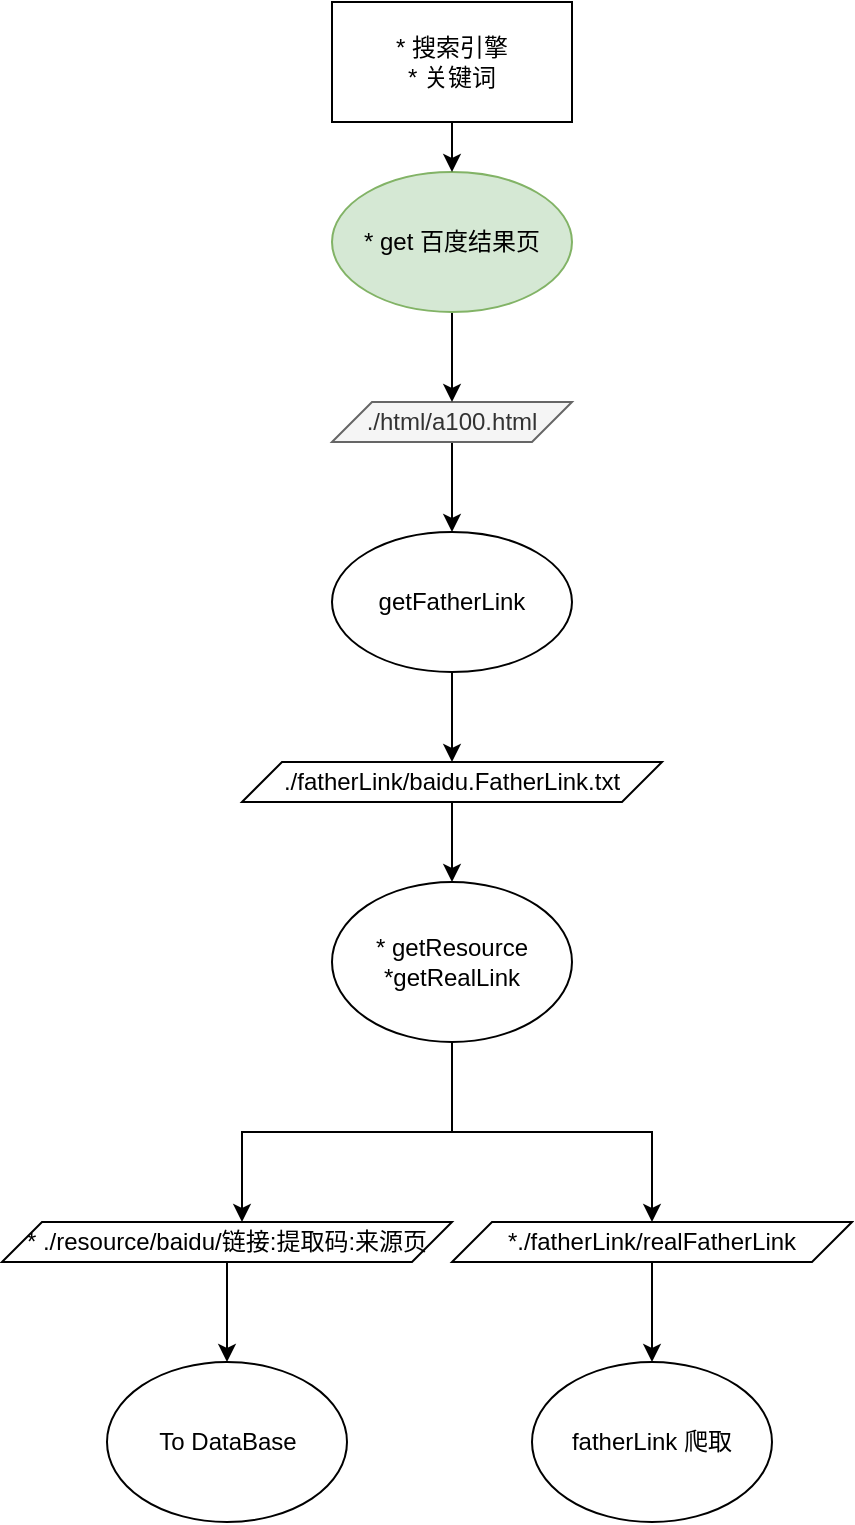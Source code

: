 <mxfile version="13.5.7" type="device" pages="2"><diagram id="xXHKPW1uAIN85bXgwTde" name="0 层"><mxGraphModel dx="2253" dy="818" grid="1" gridSize="10" guides="1" tooltips="1" connect="1" arrows="1" fold="1" page="1" pageScale="1" pageWidth="827" pageHeight="1169" math="0" shadow="0"><root><mxCell id="0"/><mxCell id="1" parent="0"/><mxCell id="9cq1VYL8Cy6NVIR_iQf8-138" value="" style="edgeStyle=orthogonalEdgeStyle;rounded=0;orthogonalLoop=1;jettySize=auto;html=1;" edge="1" parent="1" source="9cq1VYL8Cy6NVIR_iQf8-129" target="9cq1VYL8Cy6NVIR_iQf8-135"><mxGeometry relative="1" as="geometry"/></mxCell><mxCell id="9cq1VYL8Cy6NVIR_iQf8-129" value="./html/a100.html" style="shape=parallelogram;perimeter=parallelogramPerimeter;whiteSpace=wrap;html=1;fixedSize=1;rounded=0;shadow=0;glass=0;sketch=0;fillColor=#f5f5f5;strokeColor=#666666;fontColor=#333333;" vertex="1" parent="1"><mxGeometry x="25" y="300" width="120" height="20" as="geometry"/></mxCell><mxCell id="9cq1VYL8Cy6NVIR_iQf8-136" value="" style="edgeStyle=orthogonalEdgeStyle;rounded=0;orthogonalLoop=1;jettySize=auto;html=1;entryX=0.5;entryY=0;entryDx=0;entryDy=0;" edge="1" parent="1" source="9cq1VYL8Cy6NVIR_iQf8-130" target="9cq1VYL8Cy6NVIR_iQf8-129"><mxGeometry relative="1" as="geometry"><mxPoint x="130" y="320" as="targetPoint"/></mxGeometry></mxCell><mxCell id="9cq1VYL8Cy6NVIR_iQf8-130" value="* get 百度结果页" style="ellipse;whiteSpace=wrap;html=1;rounded=0;shadow=0;glass=0;sketch=0;fillColor=#d5e8d4;strokeColor=#82b366;" vertex="1" parent="1"><mxGeometry x="25" y="185" width="120" height="70" as="geometry"/></mxCell><mxCell id="9cq1VYL8Cy6NVIR_iQf8-137" value="" style="edgeStyle=orthogonalEdgeStyle;rounded=0;orthogonalLoop=1;jettySize=auto;html=1;" edge="1" parent="1" source="9cq1VYL8Cy6NVIR_iQf8-133" target="9cq1VYL8Cy6NVIR_iQf8-130"><mxGeometry relative="1" as="geometry"/></mxCell><mxCell id="9cq1VYL8Cy6NVIR_iQf8-133" value="* 搜索引擎&lt;br&gt;* 关键词" style="rounded=0;whiteSpace=wrap;html=1;shadow=0;glass=0;sketch=0;" vertex="1" parent="1"><mxGeometry x="25" y="100" width="120" height="60" as="geometry"/></mxCell><mxCell id="9cq1VYL8Cy6NVIR_iQf8-140" value="" style="edgeStyle=orthogonalEdgeStyle;rounded=0;orthogonalLoop=1;jettySize=auto;html=1;" edge="1" parent="1" source="9cq1VYL8Cy6NVIR_iQf8-135" target="9cq1VYL8Cy6NVIR_iQf8-139"><mxGeometry relative="1" as="geometry"/></mxCell><UserObject label="getFatherLink" link="data:page/id,d69NyWgBPbsS9NyhRdS7" id="9cq1VYL8Cy6NVIR_iQf8-135"><mxCell style="ellipse;whiteSpace=wrap;html=1;rounded=0;shadow=0;glass=0;sketch=0;" vertex="1" parent="1"><mxGeometry x="25" y="365" width="120" height="70" as="geometry"/></mxCell></UserObject><mxCell id="9cq1VYL8Cy6NVIR_iQf8-142" value="" style="edgeStyle=orthogonalEdgeStyle;rounded=0;orthogonalLoop=1;jettySize=auto;html=1;" edge="1" parent="1" source="9cq1VYL8Cy6NVIR_iQf8-139" target="9cq1VYL8Cy6NVIR_iQf8-141"><mxGeometry relative="1" as="geometry"/></mxCell><mxCell id="9cq1VYL8Cy6NVIR_iQf8-139" value="./fatherLink/baidu.FatherLink.txt" style="shape=parallelogram;perimeter=parallelogramPerimeter;whiteSpace=wrap;html=1;fixedSize=1;rounded=0;shadow=0;glass=0;sketch=0;" vertex="1" parent="1"><mxGeometry x="-20" y="480" width="210" height="20" as="geometry"/></mxCell><mxCell id="9cq1VYL8Cy6NVIR_iQf8-145" value="" style="edgeStyle=orthogonalEdgeStyle;rounded=0;orthogonalLoop=1;jettySize=auto;html=1;" edge="1" parent="1" source="9cq1VYL8Cy6NVIR_iQf8-141" target="9cq1VYL8Cy6NVIR_iQf8-144"><mxGeometry relative="1" as="geometry"><Array as="points"><mxPoint x="85" y="665"/><mxPoint x="-20" y="665"/></Array></mxGeometry></mxCell><mxCell id="9cq1VYL8Cy6NVIR_iQf8-147" style="edgeStyle=orthogonalEdgeStyle;rounded=0;orthogonalLoop=1;jettySize=auto;html=1;entryX=0.5;entryY=0;entryDx=0;entryDy=0;" edge="1" parent="1" source="9cq1VYL8Cy6NVIR_iQf8-141" target="9cq1VYL8Cy6NVIR_iQf8-146"><mxGeometry relative="1" as="geometry"/></mxCell><mxCell id="9cq1VYL8Cy6NVIR_iQf8-141" value="* getResource&lt;br&gt;*getRealLink" style="ellipse;whiteSpace=wrap;html=1;rounded=0;shadow=0;glass=0;sketch=0;" vertex="1" parent="1"><mxGeometry x="25" y="540" width="120" height="80" as="geometry"/></mxCell><mxCell id="9cq1VYL8Cy6NVIR_iQf8-151" value="" style="edgeStyle=orthogonalEdgeStyle;rounded=0;orthogonalLoop=1;jettySize=auto;html=1;" edge="1" parent="1" source="9cq1VYL8Cy6NVIR_iQf8-144" target="9cq1VYL8Cy6NVIR_iQf8-150"><mxGeometry relative="1" as="geometry"/></mxCell><mxCell id="9cq1VYL8Cy6NVIR_iQf8-144" value="* ./resource/baidu/链接:提取码:来源页" style="shape=parallelogram;perimeter=parallelogramPerimeter;whiteSpace=wrap;html=1;fixedSize=1;rounded=0;shadow=0;glass=0;sketch=0;" vertex="1" parent="1"><mxGeometry x="-140" y="710" width="225" height="20" as="geometry"/></mxCell><mxCell id="9cq1VYL8Cy6NVIR_iQf8-149" value="" style="edgeStyle=orthogonalEdgeStyle;rounded=0;orthogonalLoop=1;jettySize=auto;html=1;" edge="1" parent="1" source="9cq1VYL8Cy6NVIR_iQf8-146" target="9cq1VYL8Cy6NVIR_iQf8-148"><mxGeometry relative="1" as="geometry"/></mxCell><mxCell id="9cq1VYL8Cy6NVIR_iQf8-146" value="*./fatherLink/realFatherLink" style="shape=parallelogram;perimeter=parallelogramPerimeter;whiteSpace=wrap;html=1;fixedSize=1;rounded=0;shadow=0;glass=0;sketch=0;" vertex="1" parent="1"><mxGeometry x="85" y="710" width="200" height="20" as="geometry"/></mxCell><mxCell id="9cq1VYL8Cy6NVIR_iQf8-148" value="fatherLink 爬取" style="ellipse;whiteSpace=wrap;html=1;rounded=0;shadow=0;glass=0;sketch=0;" vertex="1" parent="1"><mxGeometry x="125" y="780" width="120" height="80" as="geometry"/></mxCell><mxCell id="9cq1VYL8Cy6NVIR_iQf8-150" value="To DataBase" style="ellipse;whiteSpace=wrap;html=1;rounded=0;shadow=0;glass=0;sketch=0;" vertex="1" parent="1"><mxGeometry x="-87.5" y="780" width="120" height="80" as="geometry"/></mxCell></root></mxGraphModel></diagram><diagram id="d69NyWgBPbsS9NyhRdS7" name="GetFatherLink"><mxGraphModel dx="1426" dy="818" grid="1" gridSize="10" guides="1" tooltips="1" connect="1" arrows="1" fold="1" page="1" pageScale="1" pageWidth="827" pageHeight="1169" math="0" shadow="0"><root><mxCell id="iBW1mY26w_l0P0NPk4a9-0"/><mxCell id="iBW1mY26w_l0P0NPk4a9-1" parent="iBW1mY26w_l0P0NPk4a9-0"/><mxCell id="Ty80Zxb9v0ygePUcbIuX-4" value="" style="edgeStyle=orthogonalEdgeStyle;rounded=0;orthogonalLoop=1;jettySize=auto;html=1;" edge="1" parent="iBW1mY26w_l0P0NPk4a9-1" source="Ty80Zxb9v0ygePUcbIuX-0" target="Ty80Zxb9v0ygePUcbIuX-1"><mxGeometry relative="1" as="geometry"/></mxCell><mxCell id="Ty80Zxb9v0ygePUcbIuX-0" value="输入 a110.html" style="rounded=0;whiteSpace=wrap;html=1;shadow=0;glass=0;sketch=0;" vertex="1" parent="iBW1mY26w_l0P0NPk4a9-1"><mxGeometry x="330" y="70" width="120" height="60" as="geometry"/></mxCell><mxCell id="Ty80Zxb9v0ygePUcbIuX-3" value="" style="edgeStyle=orthogonalEdgeStyle;rounded=0;orthogonalLoop=1;jettySize=auto;html=1;" edge="1" parent="iBW1mY26w_l0P0NPk4a9-1" source="Ty80Zxb9v0ygePUcbIuX-1"><mxGeometry relative="1" as="geometry"><mxPoint x="390" y="300" as="targetPoint"/></mxGeometry></mxCell><mxCell id="Ty80Zxb9v0ygePUcbIuX-5" value="Yes" style="edgeLabel;html=1;align=center;verticalAlign=middle;resizable=0;points=[];" vertex="1" connectable="0" parent="Ty80Zxb9v0ygePUcbIuX-3"><mxGeometry x="-0.04" y="2" relative="1" as="geometry"><mxPoint as="offset"/></mxGeometry></mxCell><mxCell id="2HbYoTSPEDz8TVLAN_Of-1" value="" style="edgeStyle=orthogonalEdgeStyle;rounded=0;orthogonalLoop=1;jettySize=auto;html=1;" edge="1" parent="iBW1mY26w_l0P0NPk4a9-1" source="Ty80Zxb9v0ygePUcbIuX-1" target="2HbYoTSPEDz8TVLAN_Of-0"><mxGeometry relative="1" as="geometry"/></mxCell><mxCell id="2HbYoTSPEDz8TVLAN_Of-2" value="No" style="edgeLabel;html=1;align=center;verticalAlign=middle;resizable=0;points=[];" vertex="1" connectable="0" parent="2HbYoTSPEDz8TVLAN_Of-1"><mxGeometry x="0.1" y="2" relative="1" as="geometry"><mxPoint as="offset"/></mxGeometry></mxCell><mxCell id="Ty80Zxb9v0ygePUcbIuX-1" value="if len 大于 5000" style="rhombus;whiteSpace=wrap;html=1;rounded=0;shadow=0;glass=0;sketch=0;" vertex="1" parent="iBW1mY26w_l0P0NPk4a9-1"><mxGeometry x="350" y="170" width="80" height="80" as="geometry"/></mxCell><mxCell id="Ty80Zxb9v0ygePUcbIuX-8" value="" style="edgeStyle=orthogonalEdgeStyle;rounded=0;orthogonalLoop=1;jettySize=auto;html=1;" edge="1" parent="iBW1mY26w_l0P0NPk4a9-1" source="Ty80Zxb9v0ygePUcbIuX-6" target="Ty80Zxb9v0ygePUcbIuX-7"><mxGeometry relative="1" as="geometry"/></mxCell><mxCell id="Ty80Zxb9v0ygePUcbIuX-6" value="getH3" style="rounded=0;whiteSpace=wrap;html=1;shadow=0;glass=0;sketch=0;" vertex="1" parent="iBW1mY26w_l0P0NPk4a9-1"><mxGeometry x="330" y="300" width="120" height="60" as="geometry"/></mxCell><UserObject label="Write&amp;nbsp; FatherLink.txt" link="data:page/id,xXHKPW1uAIN85bXgwTde" id="Ty80Zxb9v0ygePUcbIuX-7"><mxCell style="whiteSpace=wrap;html=1;rounded=0;shadow=0;glass=0;sketch=0;" vertex="1" parent="iBW1mY26w_l0P0NPk4a9-1"><mxGeometry x="330" y="440" width="120" height="60" as="geometry"/></mxCell></UserObject><mxCell id="2HbYoTSPEDz8TVLAN_Of-4" value="" style="edgeStyle=orthogonalEdgeStyle;rounded=0;orthogonalLoop=1;jettySize=auto;html=1;" edge="1" parent="iBW1mY26w_l0P0NPk4a9-1" source="2HbYoTSPEDz8TVLAN_Of-0" target="2HbYoTSPEDz8TVLAN_Of-3"><mxGeometry relative="1" as="geometry"/></mxCell><mxCell id="2HbYoTSPEDz8TVLAN_Of-0" value="Write lostBaiduPage" style="whiteSpace=wrap;html=1;rounded=0;shadow=0;glass=0;sketch=0;" vertex="1" parent="iBW1mY26w_l0P0NPk4a9-1"><mxGeometry x="490" y="180" width="120" height="60" as="geometry"/></mxCell><mxCell id="2HbYoTSPEDz8TVLAN_Of-3" value="Goto&lt;br&gt;搜索引擎&lt;br&gt;关键词" style="ellipse;whiteSpace=wrap;html=1;rounded=0;shadow=0;glass=0;sketch=0;direction=north;" vertex="1" parent="iBW1mY26w_l0P0NPk4a9-1"><mxGeometry x="660" y="150" width="80" height="120" as="geometry"/></mxCell></root></mxGraphModel></diagram></mxfile>